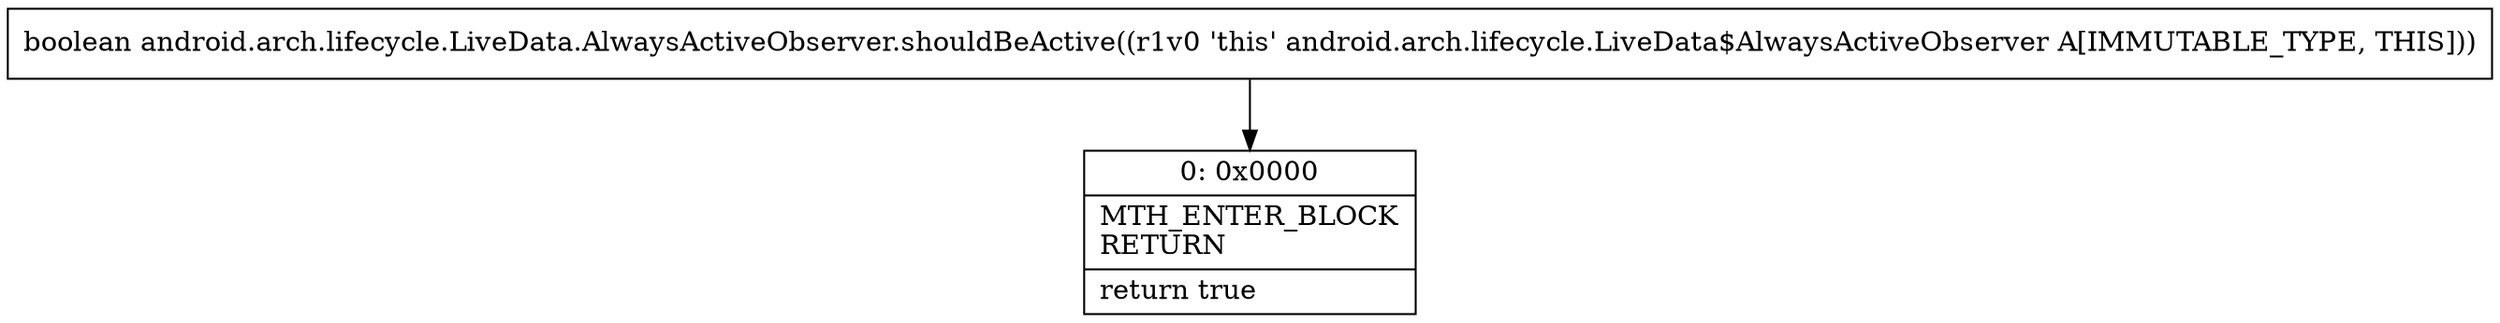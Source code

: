 digraph "CFG forandroid.arch.lifecycle.LiveData.AlwaysActiveObserver.shouldBeActive()Z" {
Node_0 [shape=record,label="{0\:\ 0x0000|MTH_ENTER_BLOCK\lRETURN\l|return true\l}"];
MethodNode[shape=record,label="{boolean android.arch.lifecycle.LiveData.AlwaysActiveObserver.shouldBeActive((r1v0 'this' android.arch.lifecycle.LiveData$AlwaysActiveObserver A[IMMUTABLE_TYPE, THIS])) }"];
MethodNode -> Node_0;
}

